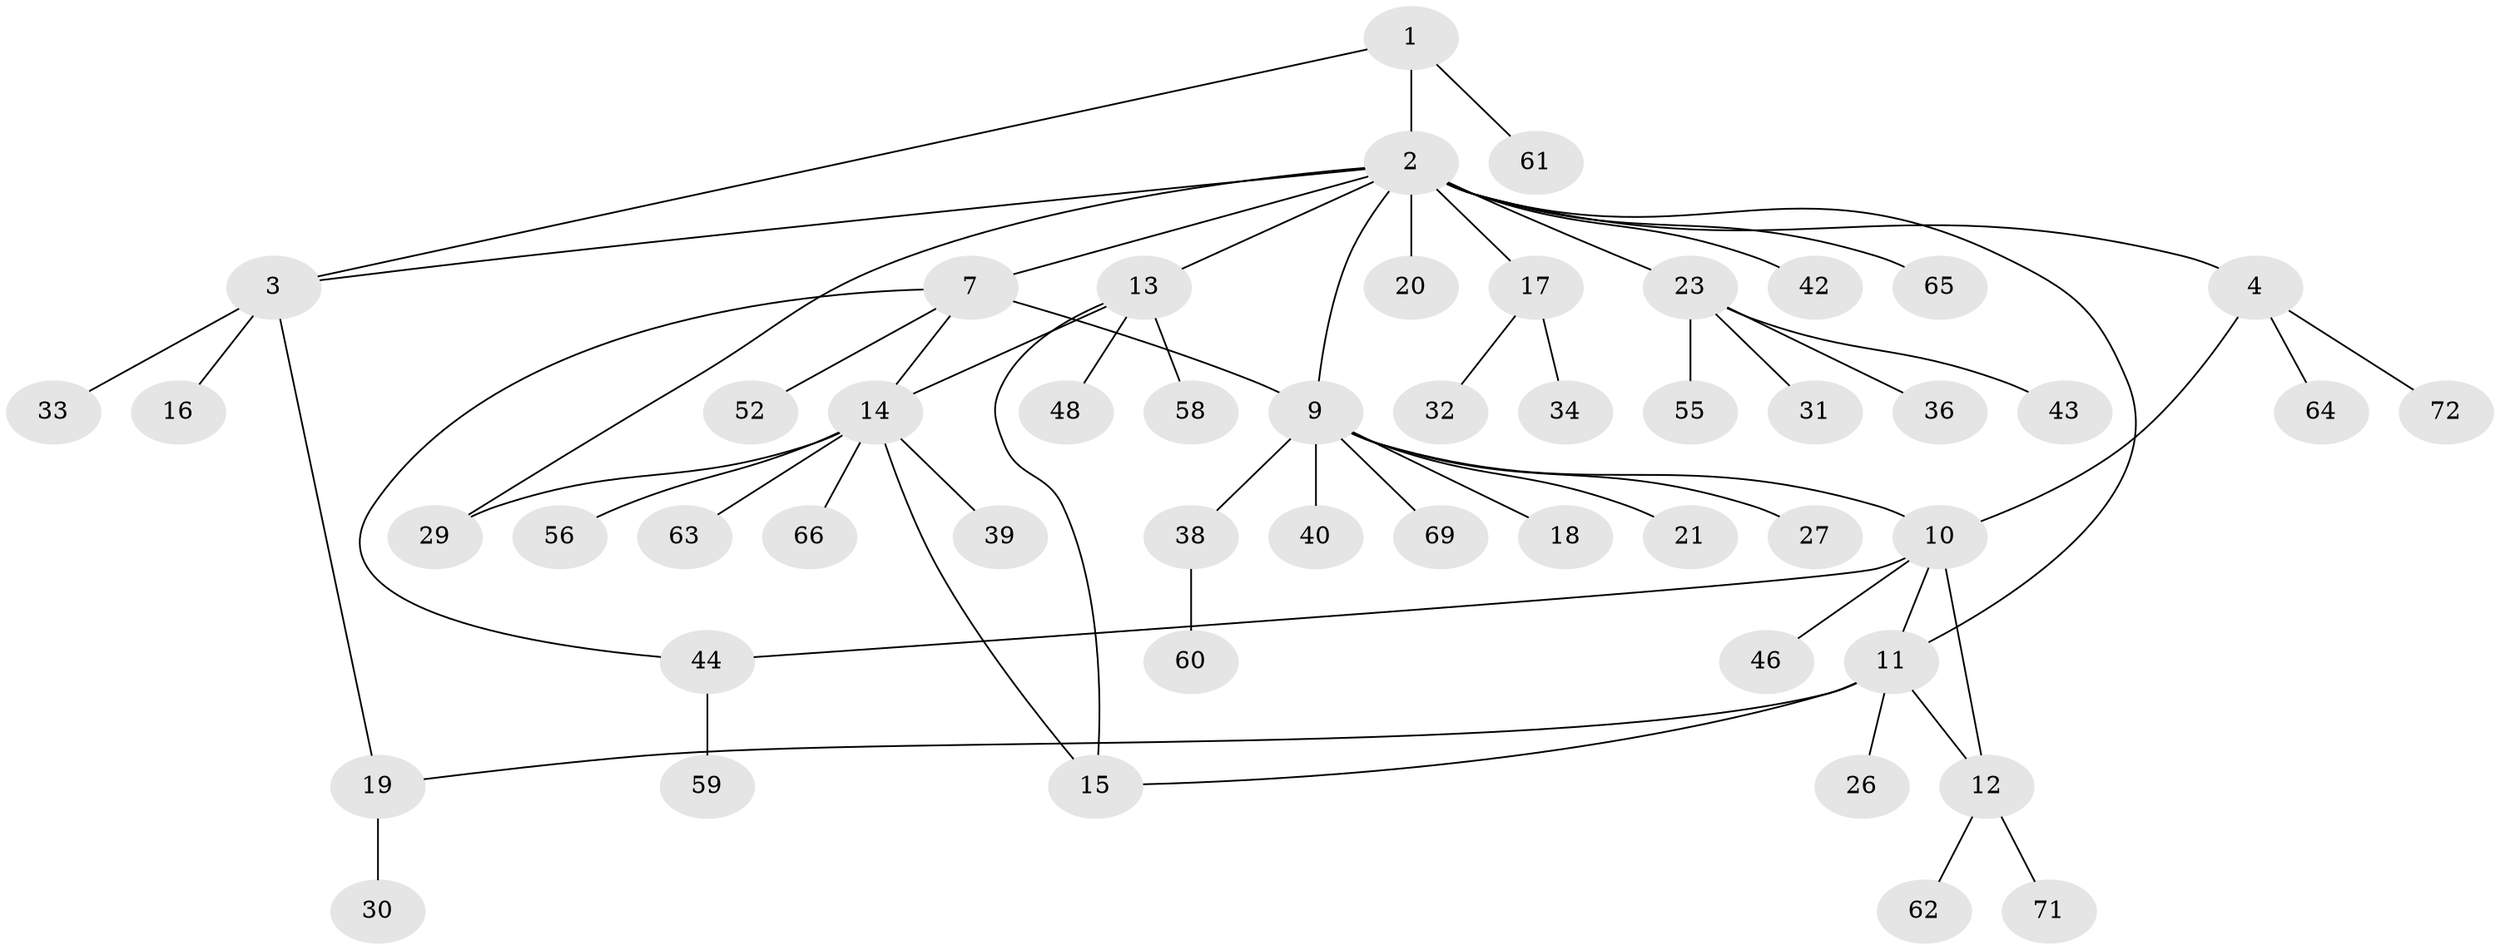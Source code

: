 // Generated by graph-tools (version 1.1) at 2025/52/02/27/25 19:52:19]
// undirected, 51 vertices, 61 edges
graph export_dot {
graph [start="1"]
  node [color=gray90,style=filled];
  1 [super="+49"];
  2 [super="+5"];
  3 [super="+53"];
  4 [super="+6"];
  7 [super="+8"];
  9 [super="+54"];
  10 [super="+45"];
  11 [super="+25"];
  12 [super="+22"];
  13 [super="+51"];
  14 [super="+24"];
  15;
  16;
  17 [super="+57"];
  18;
  19 [super="+28"];
  20;
  21;
  23 [super="+47"];
  26 [super="+37"];
  27 [super="+35"];
  29;
  30;
  31;
  32 [super="+41"];
  33;
  34 [super="+68"];
  36;
  38 [super="+67"];
  39;
  40;
  42;
  43;
  44 [super="+50"];
  46 [super="+70"];
  48;
  52;
  55;
  56;
  58;
  59;
  60;
  61;
  62;
  63;
  64;
  65;
  66;
  69;
  71;
  72;
  1 -- 2;
  1 -- 3;
  1 -- 61;
  2 -- 3;
  2 -- 11;
  2 -- 13 [weight=2];
  2 -- 29;
  2 -- 42;
  2 -- 65;
  2 -- 7;
  2 -- 17;
  2 -- 4 [weight=2];
  2 -- 20;
  2 -- 23;
  2 -- 9;
  3 -- 16;
  3 -- 19;
  3 -- 33;
  4 -- 64;
  4 -- 72;
  4 -- 10;
  7 -- 9 [weight=2];
  7 -- 14;
  7 -- 52;
  7 -- 44;
  9 -- 10;
  9 -- 18;
  9 -- 21;
  9 -- 27;
  9 -- 38;
  9 -- 40;
  9 -- 69;
  10 -- 11;
  10 -- 12;
  10 -- 44;
  10 -- 46;
  11 -- 12;
  11 -- 15;
  11 -- 19;
  11 -- 26;
  12 -- 62;
  12 -- 71;
  13 -- 14;
  13 -- 15;
  13 -- 48;
  13 -- 58;
  14 -- 15;
  14 -- 29;
  14 -- 39;
  14 -- 56;
  14 -- 63;
  14 -- 66;
  17 -- 32;
  17 -- 34;
  19 -- 30;
  23 -- 31;
  23 -- 36;
  23 -- 43;
  23 -- 55;
  38 -- 60;
  44 -- 59;
}
